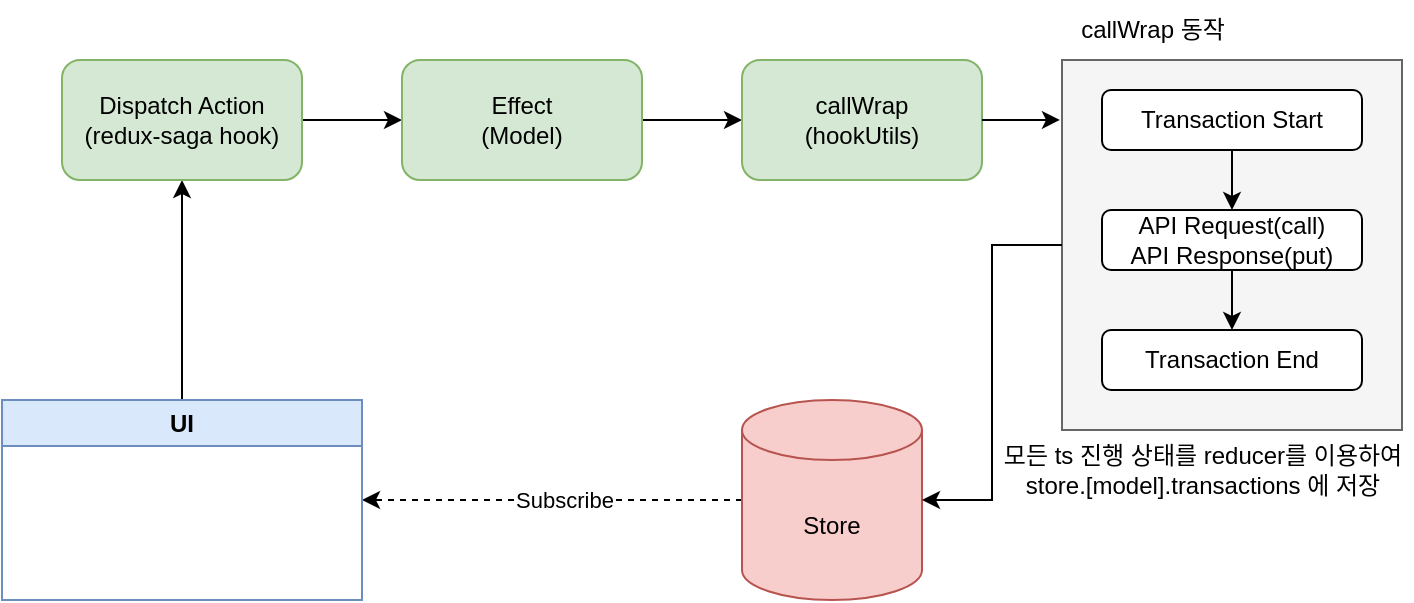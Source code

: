 <mxfile version="24.7.6">
  <diagram name="페이지-1" id="ZB0TgJu45h2uJxswDwOA">
    <mxGraphModel dx="2074" dy="1121" grid="1" gridSize="10" guides="1" tooltips="1" connect="1" arrows="1" fold="1" page="1" pageScale="1" pageWidth="827" pageHeight="1169" math="0" shadow="0">
      <root>
        <mxCell id="0" />
        <mxCell id="1" parent="0" />
        <mxCell id="fFU02MTUHFu_sDxCDsin-12" value="" style="rounded=0;whiteSpace=wrap;html=1;fillColor=#f5f5f5;strokeColor=#666666;fontColor=#333333;" vertex="1" parent="1">
          <mxGeometry x="591" y="230" width="170" height="185" as="geometry" />
        </mxCell>
        <mxCell id="fFU02MTUHFu_sDxCDsin-28" style="edgeStyle=orthogonalEdgeStyle;rounded=0;orthogonalLoop=1;jettySize=auto;html=1;entryX=1;entryY=0.5;entryDx=0;entryDy=0;dashed=1;" edge="1" parent="1" source="fFU02MTUHFu_sDxCDsin-1" target="fFU02MTUHFu_sDxCDsin-4">
          <mxGeometry relative="1" as="geometry" />
        </mxCell>
        <mxCell id="fFU02MTUHFu_sDxCDsin-30" value="Subscribe" style="edgeLabel;html=1;align=center;verticalAlign=middle;resizable=0;points=[];" vertex="1" connectable="0" parent="fFU02MTUHFu_sDxCDsin-28">
          <mxGeometry x="-0.063" relative="1" as="geometry">
            <mxPoint as="offset" />
          </mxGeometry>
        </mxCell>
        <mxCell id="fFU02MTUHFu_sDxCDsin-1" value="Store" style="shape=cylinder3;whiteSpace=wrap;html=1;boundedLbl=1;backgroundOutline=1;size=15;fillColor=#f8cecc;strokeColor=#b85450;" vertex="1" parent="1">
          <mxGeometry x="431" y="400" width="90" height="100" as="geometry" />
        </mxCell>
        <mxCell id="fFU02MTUHFu_sDxCDsin-14" style="edgeStyle=orthogonalEdgeStyle;rounded=0;orthogonalLoop=1;jettySize=auto;html=1;entryX=0.5;entryY=1;entryDx=0;entryDy=0;" edge="1" parent="1" source="fFU02MTUHFu_sDxCDsin-4" target="fFU02MTUHFu_sDxCDsin-5">
          <mxGeometry relative="1" as="geometry" />
        </mxCell>
        <mxCell id="fFU02MTUHFu_sDxCDsin-4" value="UI" style="swimlane;whiteSpace=wrap;html=1;fillColor=#dae8fc;strokeColor=#6c8ebf;" vertex="1" parent="1">
          <mxGeometry x="61" y="400" width="180" height="100" as="geometry" />
        </mxCell>
        <mxCell id="fFU02MTUHFu_sDxCDsin-15" style="edgeStyle=orthogonalEdgeStyle;rounded=0;orthogonalLoop=1;jettySize=auto;html=1;entryX=0;entryY=0.5;entryDx=0;entryDy=0;" edge="1" parent="1" source="fFU02MTUHFu_sDxCDsin-5" target="fFU02MTUHFu_sDxCDsin-6">
          <mxGeometry relative="1" as="geometry" />
        </mxCell>
        <mxCell id="fFU02MTUHFu_sDxCDsin-5" value="Dispatch Action&lt;div&gt;(redux-saga hook)&lt;/div&gt;" style="rounded=1;whiteSpace=wrap;html=1;fillColor=#d5e8d4;strokeColor=#82b366;" vertex="1" parent="1">
          <mxGeometry x="91" y="230" width="120" height="60" as="geometry" />
        </mxCell>
        <mxCell id="fFU02MTUHFu_sDxCDsin-16" style="edgeStyle=orthogonalEdgeStyle;rounded=0;orthogonalLoop=1;jettySize=auto;html=1;entryX=0;entryY=0.5;entryDx=0;entryDy=0;" edge="1" parent="1" source="fFU02MTUHFu_sDxCDsin-6" target="fFU02MTUHFu_sDxCDsin-7">
          <mxGeometry relative="1" as="geometry" />
        </mxCell>
        <mxCell id="fFU02MTUHFu_sDxCDsin-6" value="Effect&lt;div&gt;(Model)&lt;/div&gt;" style="rounded=1;whiteSpace=wrap;html=1;fillColor=#d5e8d4;strokeColor=#82b366;" vertex="1" parent="1">
          <mxGeometry x="261" y="230" width="120" height="60" as="geometry" />
        </mxCell>
        <mxCell id="fFU02MTUHFu_sDxCDsin-7" value="callWrap&lt;div&gt;(hookUtils)&lt;/div&gt;" style="rounded=1;whiteSpace=wrap;html=1;fillColor=#d5e8d4;strokeColor=#82b366;" vertex="1" parent="1">
          <mxGeometry x="431" y="230" width="120" height="60" as="geometry" />
        </mxCell>
        <mxCell id="fFU02MTUHFu_sDxCDsin-20" style="edgeStyle=orthogonalEdgeStyle;rounded=0;orthogonalLoop=1;jettySize=auto;html=1;entryX=0.5;entryY=0;entryDx=0;entryDy=0;" edge="1" parent="1" source="fFU02MTUHFu_sDxCDsin-8" target="fFU02MTUHFu_sDxCDsin-9">
          <mxGeometry relative="1" as="geometry" />
        </mxCell>
        <mxCell id="fFU02MTUHFu_sDxCDsin-8" value="Transaction Start" style="rounded=1;whiteSpace=wrap;html=1;" vertex="1" parent="1">
          <mxGeometry x="611" y="245" width="130" height="30" as="geometry" />
        </mxCell>
        <mxCell id="fFU02MTUHFu_sDxCDsin-21" style="edgeStyle=orthogonalEdgeStyle;rounded=0;orthogonalLoop=1;jettySize=auto;html=1;entryX=0.5;entryY=0;entryDx=0;entryDy=0;" edge="1" parent="1" source="fFU02MTUHFu_sDxCDsin-9" target="fFU02MTUHFu_sDxCDsin-10">
          <mxGeometry relative="1" as="geometry" />
        </mxCell>
        <mxCell id="fFU02MTUHFu_sDxCDsin-9" value="API Request(call)&lt;div&gt;API Response(put)&lt;/div&gt;" style="rounded=1;whiteSpace=wrap;html=1;" vertex="1" parent="1">
          <mxGeometry x="611" y="305" width="130" height="30" as="geometry" />
        </mxCell>
        <mxCell id="fFU02MTUHFu_sDxCDsin-10" value="Transaction End" style="rounded=1;whiteSpace=wrap;html=1;" vertex="1" parent="1">
          <mxGeometry x="611" y="365" width="130" height="30" as="geometry" />
        </mxCell>
        <mxCell id="fFU02MTUHFu_sDxCDsin-17" style="edgeStyle=orthogonalEdgeStyle;rounded=0;orthogonalLoop=1;jettySize=auto;html=1;entryX=-0.006;entryY=0.162;entryDx=0;entryDy=0;entryPerimeter=0;" edge="1" parent="1" source="fFU02MTUHFu_sDxCDsin-7" target="fFU02MTUHFu_sDxCDsin-12">
          <mxGeometry relative="1" as="geometry" />
        </mxCell>
        <mxCell id="fFU02MTUHFu_sDxCDsin-27" style="edgeStyle=orthogonalEdgeStyle;rounded=0;orthogonalLoop=1;jettySize=auto;html=1;entryX=1;entryY=0.5;entryDx=0;entryDy=0;entryPerimeter=0;" edge="1" parent="1" source="fFU02MTUHFu_sDxCDsin-12" target="fFU02MTUHFu_sDxCDsin-1">
          <mxGeometry relative="1" as="geometry" />
        </mxCell>
        <mxCell id="fFU02MTUHFu_sDxCDsin-34" value="모든 ts 진행 상태를 reducer를 이용하여&lt;div&gt;store.[model].transactions 에 저장&lt;/div&gt;" style="text;html=1;align=center;verticalAlign=middle;resizable=0;points=[];autosize=1;strokeColor=none;fillColor=none;" vertex="1" parent="1">
          <mxGeometry x="556" y="415" width="210" height="40" as="geometry" />
        </mxCell>
        <mxCell id="fFU02MTUHFu_sDxCDsin-35" value="callWrap 동작" style="text;html=1;align=center;verticalAlign=middle;resizable=0;points=[];autosize=1;strokeColor=none;fillColor=none;" vertex="1" parent="1">
          <mxGeometry x="591" y="200" width="90" height="30" as="geometry" />
        </mxCell>
      </root>
    </mxGraphModel>
  </diagram>
</mxfile>
